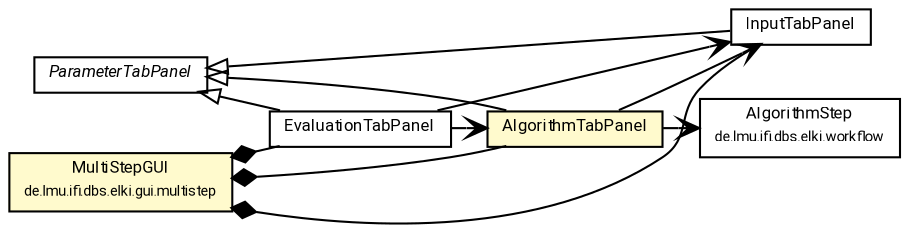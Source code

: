#!/usr/local/bin/dot
#
# Class diagram 
# Generated by UMLGraph version R5_7_2-60-g0e99a6 (http://www.spinellis.gr/umlgraph/)
#

digraph G {
	graph [fontnames="svg"]
	edge [fontname="Roboto",fontsize=7,labelfontname="Roboto",labelfontsize=7,color="black"];
	node [fontname="Roboto",fontcolor="black",fontsize=8,shape=plaintext,margin=0,width=0,height=0];
	nodesep=0.15;
	ranksep=0.25;
	rankdir=LR;
	// de.lmu.ifi.dbs.elki.workflow.AlgorithmStep
	c1518050 [label=<<table title="de.lmu.ifi.dbs.elki.workflow.AlgorithmStep" border="0" cellborder="1" cellspacing="0" cellpadding="2" href="../../../workflow/AlgorithmStep.html" target="_parent">
		<tr><td><table border="0" cellspacing="0" cellpadding="1">
		<tr><td align="center" balign="center"> <font face="Roboto">AlgorithmStep</font> </td></tr>
		<tr><td align="center" balign="center"> <font face="Roboto" point-size="7.0">de.lmu.ifi.dbs.elki.workflow</font> </td></tr>
		</table></td></tr>
		</table>>, URL="../../../workflow/AlgorithmStep.html"];
	// de.lmu.ifi.dbs.elki.gui.multistep.MultiStepGUI
	c1520292 [label=<<table title="de.lmu.ifi.dbs.elki.gui.multistep.MultiStepGUI" border="0" cellborder="1" cellspacing="0" cellpadding="2" bgcolor="LemonChiffon" href="../MultiStepGUI.html" target="_parent">
		<tr><td><table border="0" cellspacing="0" cellpadding="1">
		<tr><td align="center" balign="center"> <font face="Roboto">MultiStepGUI</font> </td></tr>
		<tr><td align="center" balign="center"> <font face="Roboto" point-size="7.0">de.lmu.ifi.dbs.elki.gui.multistep</font> </td></tr>
		</table></td></tr>
		</table>>, URL="../MultiStepGUI.html"];
	// de.lmu.ifi.dbs.elki.gui.multistep.panels.AlgorithmTabPanel
	c1520293 [label=<<table title="de.lmu.ifi.dbs.elki.gui.multistep.panels.AlgorithmTabPanel" border="0" cellborder="1" cellspacing="0" cellpadding="2" bgcolor="lemonChiffon" href="AlgorithmTabPanel.html" target="_parent">
		<tr><td><table border="0" cellspacing="0" cellpadding="1">
		<tr><td align="center" balign="center"> <font face="Roboto">AlgorithmTabPanel</font> </td></tr>
		</table></td></tr>
		</table>>, URL="AlgorithmTabPanel.html"];
	// de.lmu.ifi.dbs.elki.gui.multistep.panels.EvaluationTabPanel
	c1520294 [label=<<table title="de.lmu.ifi.dbs.elki.gui.multistep.panels.EvaluationTabPanel" border="0" cellborder="1" cellspacing="0" cellpadding="2" href="EvaluationTabPanel.html" target="_parent">
		<tr><td><table border="0" cellspacing="0" cellpadding="1">
		<tr><td align="center" balign="center"> <font face="Roboto">EvaluationTabPanel</font> </td></tr>
		</table></td></tr>
		</table>>, URL="EvaluationTabPanel.html"];
	// de.lmu.ifi.dbs.elki.gui.multistep.panels.InputTabPanel
	c1520295 [label=<<table title="de.lmu.ifi.dbs.elki.gui.multistep.panels.InputTabPanel" border="0" cellborder="1" cellspacing="0" cellpadding="2" href="InputTabPanel.html" target="_parent">
		<tr><td><table border="0" cellspacing="0" cellpadding="1">
		<tr><td align="center" balign="center"> <font face="Roboto">InputTabPanel</font> </td></tr>
		</table></td></tr>
		</table>>, URL="InputTabPanel.html"];
	// de.lmu.ifi.dbs.elki.gui.multistep.panels.ParameterTabPanel
	c1520299 [label=<<table title="de.lmu.ifi.dbs.elki.gui.multistep.panels.ParameterTabPanel" border="0" cellborder="1" cellspacing="0" cellpadding="2" href="ParameterTabPanel.html" target="_parent">
		<tr><td><table border="0" cellspacing="0" cellpadding="1">
		<tr><td align="center" balign="center"> <font face="Roboto"><i>ParameterTabPanel</i></font> </td></tr>
		</table></td></tr>
		</table>>, URL="ParameterTabPanel.html"];
	// de.lmu.ifi.dbs.elki.gui.multistep.MultiStepGUI composed de.lmu.ifi.dbs.elki.gui.multistep.panels.AlgorithmTabPanel
	c1520292 -> c1520293 [arrowhead=none,arrowtail=diamond,dir=back,weight=6];
	// de.lmu.ifi.dbs.elki.gui.multistep.MultiStepGUI composed de.lmu.ifi.dbs.elki.gui.multistep.panels.EvaluationTabPanel
	c1520292 -> c1520294 [arrowhead=none,arrowtail=diamond,dir=back,weight=6];
	// de.lmu.ifi.dbs.elki.gui.multistep.MultiStepGUI composed de.lmu.ifi.dbs.elki.gui.multistep.panels.InputTabPanel
	c1520292 -> c1520295 [arrowhead=none,arrowtail=diamond,dir=back,weight=6];
	// de.lmu.ifi.dbs.elki.gui.multistep.panels.AlgorithmTabPanel extends de.lmu.ifi.dbs.elki.gui.multistep.panels.ParameterTabPanel
	c1520299 -> c1520293 [arrowtail=empty,dir=back,weight=10];
	// de.lmu.ifi.dbs.elki.gui.multistep.panels.EvaluationTabPanel extends de.lmu.ifi.dbs.elki.gui.multistep.panels.ParameterTabPanel
	c1520299 -> c1520294 [arrowtail=empty,dir=back,weight=10];
	// de.lmu.ifi.dbs.elki.gui.multistep.panels.InputTabPanel extends de.lmu.ifi.dbs.elki.gui.multistep.panels.ParameterTabPanel
	c1520299 -> c1520295 [arrowtail=empty,dir=back,weight=10];
	// de.lmu.ifi.dbs.elki.gui.multistep.panels.AlgorithmTabPanel navassoc de.lmu.ifi.dbs.elki.workflow.AlgorithmStep
	c1520293 -> c1518050 [arrowhead=open,weight=1];
	// de.lmu.ifi.dbs.elki.gui.multistep.panels.AlgorithmTabPanel navassoc de.lmu.ifi.dbs.elki.gui.multistep.panels.InputTabPanel
	c1520293 -> c1520295 [arrowhead=open,weight=1];
	// de.lmu.ifi.dbs.elki.gui.multistep.panels.EvaluationTabPanel navassoc de.lmu.ifi.dbs.elki.gui.multistep.panels.InputTabPanel
	c1520294 -> c1520295 [arrowhead=open,weight=1];
	// de.lmu.ifi.dbs.elki.gui.multistep.panels.EvaluationTabPanel navassoc de.lmu.ifi.dbs.elki.gui.multistep.panels.AlgorithmTabPanel
	c1520294 -> c1520293 [arrowhead=open,weight=1];
}

